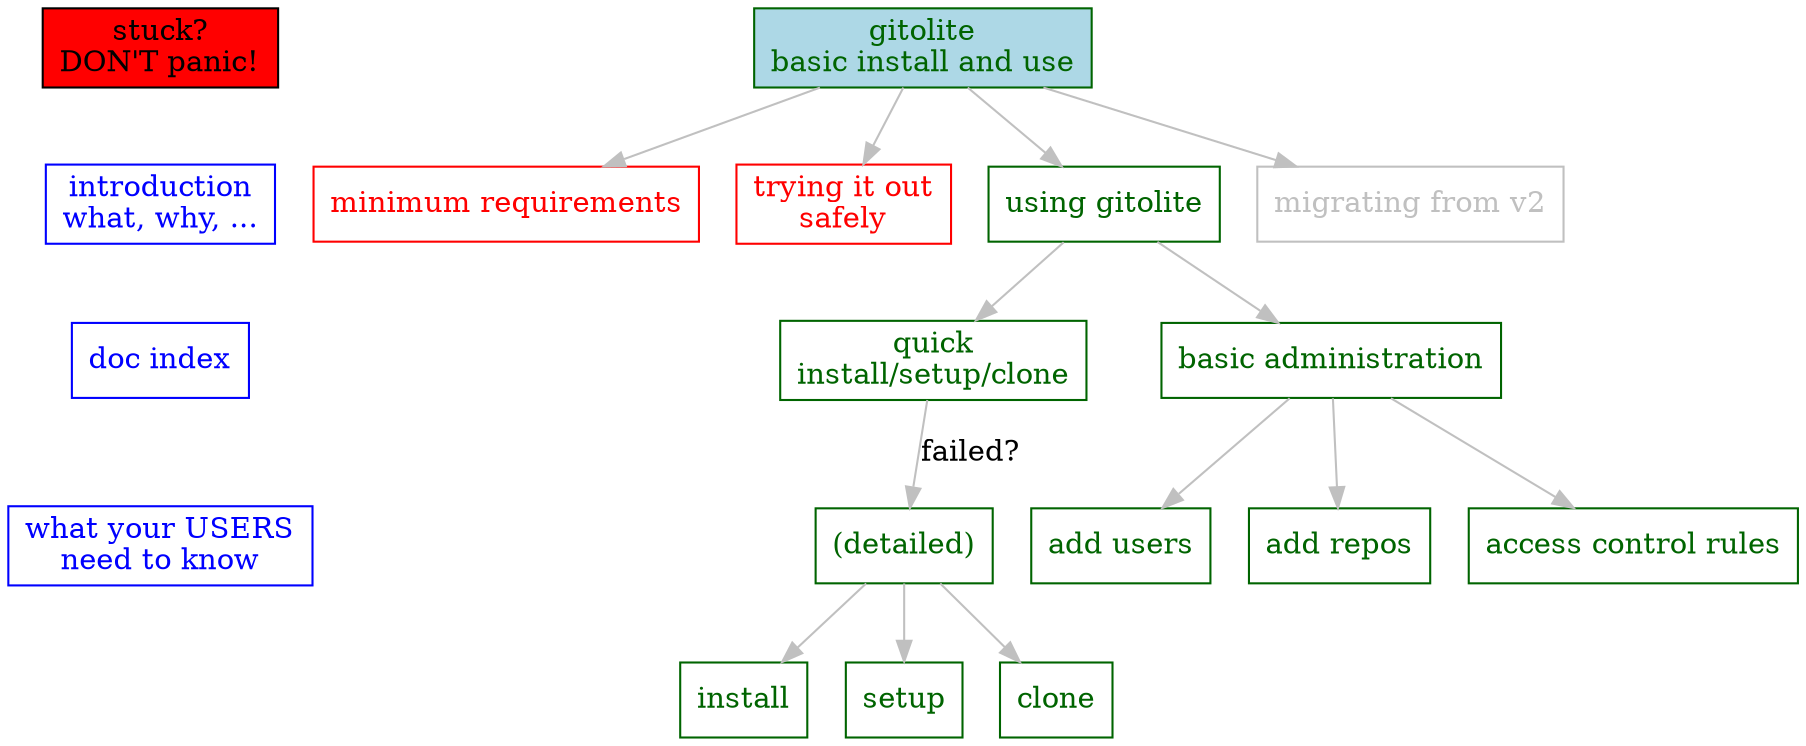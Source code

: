 digraph G {

    node [ shape = box ]
    edge [ color = gray ]

    emergency [ style = filled fillcolor = red label = "stuck?\nDON'T panic!" ]
    node [ fontcolor = blue color = blue ]
    introduction [ fontcolor = blue color = blue label = "introduction\nwhat, why, ..." ]
    user [ label = "what your USERS\nneed to know"]
    emergency -> introduction [ style = invis ]
    introduction -> "doc index" [ style = invis ]
    "doc index" -> user [ style = invis ]
    emergency

    node [ fontcolor = red color = red ]
    minreq [ label = "minimum requirements" ]
    try [ label = "trying it out\nsafely" ]
    node [ fontcolor = darkgreen color = darkgreen ]
    run [ label = "using gitolite" ]
    quick [ label = "quick\ninstall/setup/clone" ]
    detailed [ label = "(detailed)" ]
    admin [ label = "basic administration" ]
    v2 [ fontcolor = gray color = gray label = "migrating from v2" ]

    gitolite [ label = "gitolite basics" style = filled fillcolor = lightblue ]
    gitolite [ label = "gitolite\nbasic install and use" style = filled fillcolor = lightblue ]
    gitolite -> minreq
    gitolite -> try
    gitolite -> v2
    gitolite -> run

    run -> quick
    quick -> detailed [ label = "failed?" ]
    detailed -> install
    detailed -> setup
    detailed -> clone

    run -> admin

    admin -> "add users"
    admin -> "add repos"
    admin -> "access control rules"
}
